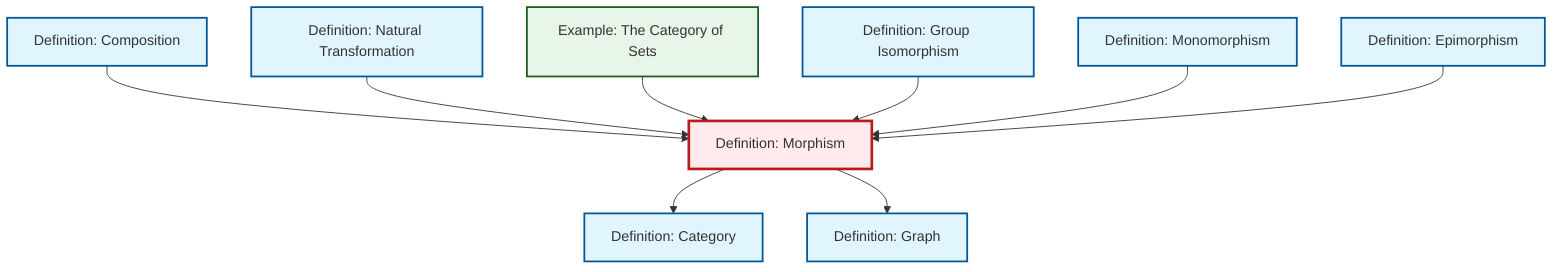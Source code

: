 graph TD
    classDef definition fill:#e1f5fe,stroke:#01579b,stroke-width:2px
    classDef theorem fill:#f3e5f5,stroke:#4a148c,stroke-width:2px
    classDef axiom fill:#fff3e0,stroke:#e65100,stroke-width:2px
    classDef example fill:#e8f5e9,stroke:#1b5e20,stroke-width:2px
    classDef current fill:#ffebee,stroke:#b71c1c,stroke-width:3px
    def-epimorphism["Definition: Epimorphism"]:::definition
    def-category["Definition: Category"]:::definition
    def-graph["Definition: Graph"]:::definition
    def-natural-transformation["Definition: Natural Transformation"]:::definition
    def-composition["Definition: Composition"]:::definition
    def-isomorphism["Definition: Group Isomorphism"]:::definition
    def-morphism["Definition: Morphism"]:::definition
    ex-set-category["Example: The Category of Sets"]:::example
    def-monomorphism["Definition: Monomorphism"]:::definition
    def-composition --> def-morphism
    def-natural-transformation --> def-morphism
    ex-set-category --> def-morphism
    def-morphism --> def-category
    def-morphism --> def-graph
    def-isomorphism --> def-morphism
    def-monomorphism --> def-morphism
    def-epimorphism --> def-morphism
    class def-morphism current